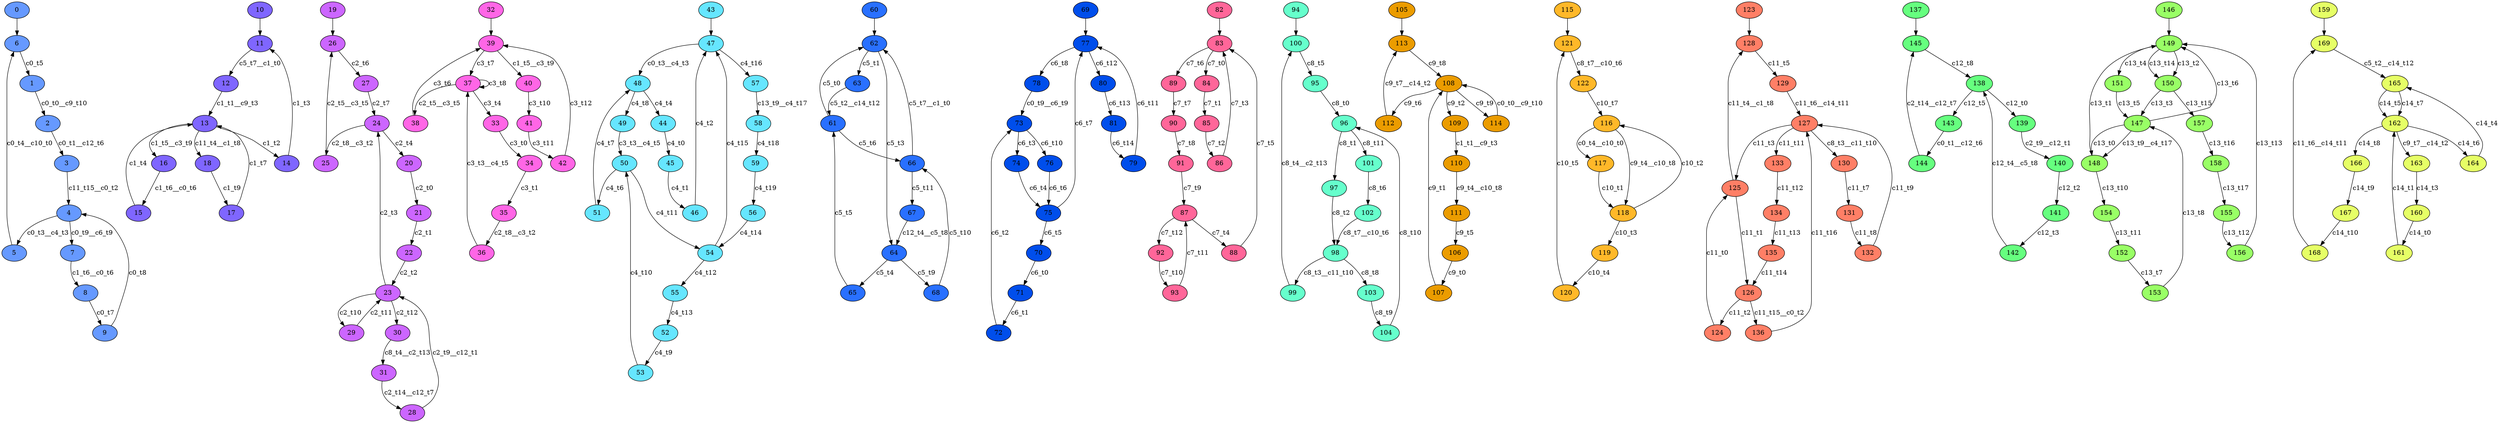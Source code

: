 digraph G {
  subgraph component0 {
0 [label="0" fillcolor="#6699FF" style=filled];
1 [label="1" fillcolor="#6699FF" style=filled];
2 [label="2" fillcolor="#6699FF" style=filled];
3 [label="3" fillcolor="#6699FF" style=filled];
4 [label="4" fillcolor="#6699FF" style=filled];
5 [label="5" fillcolor="#6699FF" style=filled];
6 [label="6" fillcolor="#6699FF" style=filled];
7 [label="7" fillcolor="#6699FF" style=filled];
8 [label="8" fillcolor="#6699FF" style=filled];
9 [label="9" fillcolor="#6699FF" style=filled];
6->1 [label="c0_t5" color=black ];
8->9 [label="c0_t7" color=black ];
9->4 [label="c0_t8" color=black ];
0->6 [label="" color=black ];
2->3 [label="c0_t1__c12_t6" color=black ];
3->4 [label="c11_t15__c0_t2" color=black ];
1->2 [label="c0_t0__c9_t10" color=black ];
4->7 [label="c0_t9__c6_t9" color=black ];
4->5 [label="c0_t3__c4_t3" color=black ];
5->6 [label="c0_t4__c10_t0" color=black ];
7->8 [label="c1_t6__c0_t6" color=black ];
  }
  subgraph component1 {
10 [label="10" fillcolor="#7F66FF" style=filled];
11 [label="11" fillcolor="#7F66FF" style=filled];
12 [label="12" fillcolor="#7F66FF" style=filled];
13 [label="13" fillcolor="#7F66FF" style=filled];
14 [label="14" fillcolor="#7F66FF" style=filled];
15 [label="15" fillcolor="#7F66FF" style=filled];
16 [label="16" fillcolor="#7F66FF" style=filled];
17 [label="17" fillcolor="#7F66FF" style=filled];
18 [label="18" fillcolor="#7F66FF" style=filled];
13->14 [label="c1_t2" color=black ];
14->11 [label="c1_t3" color=black ];
15->13 [label="c1_t4" color=black ];
17->13 [label="c1_t7" color=black ];
18->17 [label="c1_t9" color=black ];
10->11 [label="" color=black ];
13->18 [label="c11_t4__c1_t8" color=black ];
12->13 [label="c1_t1__c9_t3" color=black ];
13->16 [label="c1_t5__c3_t9" color=black ];
16->15 [label="c1_t6__c0_t6" color=black ];
11->12 [label="c5_t7__c1_t0" color=black ];
  }
  subgraph component2 {
19 [label="19" fillcolor="#CC66FF" style=filled];
20 [label="20" fillcolor="#CC66FF" style=filled];
21 [label="21" fillcolor="#CC66FF" style=filled];
22 [label="22" fillcolor="#CC66FF" style=filled];
23 [label="23" fillcolor="#CC66FF" style=filled];
24 [label="24" fillcolor="#CC66FF" style=filled];
25 [label="25" fillcolor="#CC66FF" style=filled];
26 [label="26" fillcolor="#CC66FF" style=filled];
27 [label="27" fillcolor="#CC66FF" style=filled];
28 [label="28" fillcolor="#CC66FF" style=filled];
29 [label="29" fillcolor="#CC66FF" style=filled];
30 [label="30" fillcolor="#CC66FF" style=filled];
31 [label="31" fillcolor="#CC66FF" style=filled];
20->21 [label="c2_t0" color=black ];
21->22 [label="c2_t1" color=black ];
22->23 [label="c2_t2" color=black ];
23->24 [label="c2_t3" color=black ];
24->20 [label="c2_t4" color=black ];
26->27 [label="c2_t6" color=black ];
27->24 [label="c2_t7" color=black ];
23->29 [label="c2_t10" color=black ];
29->23 [label="c2_t11" color=black ];
23->30 [label="c2_t12" color=black ];
19->26 [label="" color=black ];
24->25 [label="c2_t8__c3_t2" color=black ];
28->23 [label="c2_t9__c12_t1" color=black ];
31->28 [label="c2_t14__c12_t7" color=black ];
25->26 [label="c2_t5__c3_t5" color=black ];
30->31 [label="c8_t4__c2_t13" color=black ];
  }
  subgraph component3 {
32 [label="32" fillcolor="#FF66E6" style=filled];
33 [label="33" fillcolor="#FF66E6" style=filled];
34 [label="34" fillcolor="#FF66E6" style=filled];
35 [label="35" fillcolor="#FF66E6" style=filled];
36 [label="36" fillcolor="#FF66E6" style=filled];
37 [label="37" fillcolor="#FF66E6" style=filled];
38 [label="38" fillcolor="#FF66E6" style=filled];
39 [label="39" fillcolor="#FF66E6" style=filled];
40 [label="40" fillcolor="#FF66E6" style=filled];
41 [label="41" fillcolor="#FF66E6" style=filled];
42 [label="42" fillcolor="#FF66E6" style=filled];
33->34 [label="c3_t0" color=black ];
34->35 [label="c3_t1" color=black ];
37->33 [label="c3_t4" color=black ];
38->39 [label="c3_t6" color=black ];
39->37 [label="c3_t7" color=black ];
37->37 [label="c3_t8" color=black ];
40->41 [label="c3_t10" color=black ];
41->42 [label="c3_t11" color=black ];
42->39 [label="c3_t12" color=black ];
32->39 [label="" color=black ];
35->36 [label="c2_t8__c3_t2" color=black ];
36->37 [label="c3_t3__c4_t5" color=black ];
39->40 [label="c1_t5__c3_t9" color=black ];
37->38 [label="c2_t5__c3_t5" color=black ];
  }
  subgraph component4 {
43 [label="43" fillcolor="#66E6FF" style=filled];
44 [label="44" fillcolor="#66E6FF" style=filled];
45 [label="45" fillcolor="#66E6FF" style=filled];
46 [label="46" fillcolor="#66E6FF" style=filled];
47 [label="47" fillcolor="#66E6FF" style=filled];
48 [label="48" fillcolor="#66E6FF" style=filled];
49 [label="49" fillcolor="#66E6FF" style=filled];
50 [label="50" fillcolor="#66E6FF" style=filled];
51 [label="51" fillcolor="#66E6FF" style=filled];
52 [label="52" fillcolor="#66E6FF" style=filled];
53 [label="53" fillcolor="#66E6FF" style=filled];
54 [label="54" fillcolor="#66E6FF" style=filled];
55 [label="55" fillcolor="#66E6FF" style=filled];
56 [label="56" fillcolor="#66E6FF" style=filled];
57 [label="57" fillcolor="#66E6FF" style=filled];
58 [label="58" fillcolor="#66E6FF" style=filled];
59 [label="59" fillcolor="#66E6FF" style=filled];
44->45 [label="c4_t0" color=black ];
45->46 [label="c4_t1" color=black ];
46->47 [label="c4_t2" color=black ];
48->44 [label="c4_t4" color=black ];
50->51 [label="c4_t6" color=black ];
51->48 [label="c4_t7" color=black ];
48->49 [label="c4_t8" color=black ];
52->53 [label="c4_t9" color=black ];
53->50 [label="c4_t10" color=black ];
50->54 [label="c4_t11" color=black ];
54->55 [label="c4_t12" color=black ];
55->52 [label="c4_t13" color=black ];
56->54 [label="c4_t14" color=black ];
54->47 [label="c4_t15" color=black ];
47->57 [label="c4_t16" color=black ];
58->59 [label="c4_t18" color=black ];
59->56 [label="c4_t19" color=black ];
43->47 [label="" color=black ];
57->58 [label="c13_t9__c4_t17" color=black ];
49->50 [label="c3_t3__c4_t5" color=black ];
47->48 [label="c0_t3__c4_t3" color=black ];
  }
  subgraph component5 {
60 [label="60" fillcolor="#2970FF" style=filled];
61 [label="61" fillcolor="#2970FF" style=filled];
62 [label="62" fillcolor="#2970FF" style=filled];
63 [label="63" fillcolor="#2970FF" style=filled];
64 [label="64" fillcolor="#2970FF" style=filled];
65 [label="65" fillcolor="#2970FF" style=filled];
66 [label="66" fillcolor="#2970FF" style=filled];
67 [label="67" fillcolor="#2970FF" style=filled];
68 [label="68" fillcolor="#2970FF" style=filled];
61->62 [label="c5_t0" color=black ];
62->63 [label="c5_t1" color=black ];
62->64 [label="c5_t3" color=black ];
64->65 [label="c5_t4" color=black ];
65->61 [label="c5_t5" color=black ];
61->66 [label="c5_t6" color=black ];
64->68 [label="c5_t9" color=black ];
68->66 [label="c5_t10" color=black ];
66->67 [label="c5_t11" color=black ];
60->62 [label="" color=black ];
63->61 [label="c5_t2__c14_t12" color=black ];
67->64 [label="c12_t4__c5_t8" color=black ];
66->62 [label="c5_t7__c1_t0" color=black ];
  }
  subgraph component6 {
69 [label="69" fillcolor="#004EEB" style=filled];
70 [label="70" fillcolor="#004EEB" style=filled];
71 [label="71" fillcolor="#004EEB" style=filled];
72 [label="72" fillcolor="#004EEB" style=filled];
73 [label="73" fillcolor="#004EEB" style=filled];
74 [label="74" fillcolor="#004EEB" style=filled];
75 [label="75" fillcolor="#004EEB" style=filled];
76 [label="76" fillcolor="#004EEB" style=filled];
77 [label="77" fillcolor="#004EEB" style=filled];
78 [label="78" fillcolor="#004EEB" style=filled];
79 [label="79" fillcolor="#004EEB" style=filled];
80 [label="80" fillcolor="#004EEB" style=filled];
81 [label="81" fillcolor="#004EEB" style=filled];
70->71 [label="c6_t0" color=black ];
71->72 [label="c6_t1" color=black ];
72->73 [label="c6_t2" color=black ];
73->74 [label="c6_t3" color=black ];
74->75 [label="c6_t4" color=black ];
75->70 [label="c6_t5" color=black ];
76->75 [label="c6_t6" color=black ];
75->77 [label="c6_t7" color=black ];
77->78 [label="c6_t8" color=black ];
73->76 [label="c6_t10" color=black ];
79->77 [label="c6_t11" color=black ];
77->80 [label="c6_t12" color=black ];
80->81 [label="c6_t13" color=black ];
81->79 [label="c6_t14" color=black ];
69->77 [label="" color=black ];
78->73 [label="c0_t9__c6_t9" color=black ];
  }
  subgraph component7 {
82 [label="82" fillcolor="#FF6699" style=filled];
83 [label="83" fillcolor="#FF6699" style=filled];
84 [label="84" fillcolor="#FF6699" style=filled];
85 [label="85" fillcolor="#FF6699" style=filled];
86 [label="86" fillcolor="#FF6699" style=filled];
87 [label="87" fillcolor="#FF6699" style=filled];
88 [label="88" fillcolor="#FF6699" style=filled];
89 [label="89" fillcolor="#FF6699" style=filled];
90 [label="90" fillcolor="#FF6699" style=filled];
91 [label="91" fillcolor="#FF6699" style=filled];
92 [label="92" fillcolor="#FF6699" style=filled];
93 [label="93" fillcolor="#FF6699" style=filled];
83->84 [label="c7_t0" color=black ];
84->85 [label="c7_t1" color=black ];
85->86 [label="c7_t2" color=black ];
86->83 [label="c7_t3" color=black ];
87->88 [label="c7_t4" color=black ];
88->83 [label="c7_t5" color=black ];
83->89 [label="c7_t6" color=black ];
89->90 [label="c7_t7" color=black ];
90->91 [label="c7_t8" color=black ];
91->87 [label="c7_t9" color=black ];
92->93 [label="c7_t10" color=black ];
93->87 [label="c7_t11" color=black ];
87->92 [label="c7_t12" color=black ];
82->83 [label="" color=black ];
  }
  subgraph component8 {
94 [label="94" fillcolor="#66FFCC" style=filled];
95 [label="95" fillcolor="#66FFCC" style=filled];
96 [label="96" fillcolor="#66FFCC" style=filled];
97 [label="97" fillcolor="#66FFCC" style=filled];
98 [label="98" fillcolor="#66FFCC" style=filled];
99 [label="99" fillcolor="#66FFCC" style=filled];
100 [label="100" fillcolor="#66FFCC" style=filled];
101 [label="101" fillcolor="#66FFCC" style=filled];
102 [label="102" fillcolor="#66FFCC" style=filled];
103 [label="103" fillcolor="#66FFCC" style=filled];
104 [label="104" fillcolor="#66FFCC" style=filled];
95->96 [label="c8_t0" color=black ];
96->97 [label="c8_t1" color=black ];
97->98 [label="c8_t2" color=black ];
100->95 [label="c8_t5" color=black ];
101->102 [label="c8_t6" color=black ];
98->103 [label="c8_t8" color=black ];
103->104 [label="c8_t9" color=black ];
104->96 [label="c8_t10" color=black ];
96->101 [label="c8_t11" color=black ];
94->100 [label="" color=black ];
102->98 [label="c8_t7__c10_t6" color=black ];
98->99 [label="c8_t3__c11_t10" color=black ];
99->100 [label="c8_t4__c2_t13" color=black ];
  }
  subgraph component9 {
105 [label="105" fillcolor="#EB9C00" style=filled];
106 [label="106" fillcolor="#EB9C00" style=filled];
107 [label="107" fillcolor="#EB9C00" style=filled];
108 [label="108" fillcolor="#EB9C00" style=filled];
109 [label="109" fillcolor="#EB9C00" style=filled];
110 [label="110" fillcolor="#EB9C00" style=filled];
111 [label="111" fillcolor="#EB9C00" style=filled];
112 [label="112" fillcolor="#EB9C00" style=filled];
113 [label="113" fillcolor="#EB9C00" style=filled];
114 [label="114" fillcolor="#EB9C00" style=filled];
106->107 [label="c9_t0" color=black ];
107->108 [label="c9_t1" color=black ];
108->109 [label="c9_t2" color=black ];
111->106 [label="c9_t5" color=black ];
108->112 [label="c9_t6" color=black ];
113->108 [label="c9_t8" color=black ];
108->114 [label="c9_t9" color=black ];
105->113 [label="" color=black ];
114->108 [label="c0_t0__c9_t10" color=black ];
110->111 [label="c9_t4__c10_t8" color=black ];
109->110 [label="c1_t1__c9_t3" color=black ];
112->113 [label="c9_t7__c14_t2" color=black ];
  }
  subgraph component10 {
115 [label="115" fillcolor="#FFB829" style=filled];
116 [label="116" fillcolor="#FFB829" style=filled];
117 [label="117" fillcolor="#FFB829" style=filled];
118 [label="118" fillcolor="#FFB829" style=filled];
119 [label="119" fillcolor="#FFB829" style=filled];
120 [label="120" fillcolor="#FFB829" style=filled];
121 [label="121" fillcolor="#FFB829" style=filled];
122 [label="122" fillcolor="#FFB829" style=filled];
117->118 [label="c10_t1" color=black ];
118->116 [label="c10_t2" color=black ];
118->119 [label="c10_t3" color=black ];
119->120 [label="c10_t4" color=black ];
120->121 [label="c10_t5" color=black ];
122->116 [label="c10_t7" color=black ];
115->121 [label="" color=black ];
121->122 [label="c8_t7__c10_t6" color=black ];
116->118 [label="c9_t4__c10_t8" color=black ];
116->117 [label="c0_t4__c10_t0" color=black ];
  }
  subgraph component11 {
123 [label="123" fillcolor="#FF7F66" style=filled];
124 [label="124" fillcolor="#FF7F66" style=filled];
125 [label="125" fillcolor="#FF7F66" style=filled];
126 [label="126" fillcolor="#FF7F66" style=filled];
127 [label="127" fillcolor="#FF7F66" style=filled];
128 [label="128" fillcolor="#FF7F66" style=filled];
129 [label="129" fillcolor="#FF7F66" style=filled];
130 [label="130" fillcolor="#FF7F66" style=filled];
131 [label="131" fillcolor="#FF7F66" style=filled];
132 [label="132" fillcolor="#FF7F66" style=filled];
133 [label="133" fillcolor="#FF7F66" style=filled];
134 [label="134" fillcolor="#FF7F66" style=filled];
135 [label="135" fillcolor="#FF7F66" style=filled];
136 [label="136" fillcolor="#FF7F66" style=filled];
124->125 [label="c11_t0" color=black ];
125->126 [label="c11_t1" color=black ];
126->124 [label="c11_t2" color=black ];
127->125 [label="c11_t3" color=black ];
128->129 [label="c11_t5" color=black ];
130->131 [label="c11_t7" color=black ];
131->132 [label="c11_t8" color=black ];
132->127 [label="c11_t9" color=black ];
127->133 [label="c11_t11" color=black ];
133->134 [label="c11_t12" color=black ];
134->135 [label="c11_t13" color=black ];
135->126 [label="c11_t14" color=black ];
136->127 [label="c11_t16" color=black ];
123->128 [label="" color=black ];
126->136 [label="c11_t15__c0_t2" color=black ];
129->127 [label="c11_t6__c14_t11" color=black ];
125->128 [label="c11_t4__c1_t8" color=black ];
127->130 [label="c8_t3__c11_t10" color=black ];
  }
  subgraph component12 {
137 [label="137" fillcolor="#66FF7F" style=filled];
138 [label="138" fillcolor="#66FF7F" style=filled];
139 [label="139" fillcolor="#66FF7F" style=filled];
140 [label="140" fillcolor="#66FF7F" style=filled];
141 [label="141" fillcolor="#66FF7F" style=filled];
142 [label="142" fillcolor="#66FF7F" style=filled];
143 [label="143" fillcolor="#66FF7F" style=filled];
144 [label="144" fillcolor="#66FF7F" style=filled];
145 [label="145" fillcolor="#66FF7F" style=filled];
138->139 [label="c12_t0" color=black ];
140->141 [label="c12_t2" color=black ];
141->142 [label="c12_t3" color=black ];
138->143 [label="c12_t5" color=black ];
145->138 [label="c12_t8" color=black ];
137->145 [label="" color=black ];
143->144 [label="c0_t1__c12_t6" color=black ];
142->138 [label="c12_t4__c5_t8" color=black ];
139->140 [label="c2_t9__c12_t1" color=black ];
144->145 [label="c2_t14__c12_t7" color=black ];
  }
  subgraph component13 {
146 [label="146" fillcolor="#99FF66" style=filled];
147 [label="147" fillcolor="#99FF66" style=filled];
148 [label="148" fillcolor="#99FF66" style=filled];
149 [label="149" fillcolor="#99FF66" style=filled];
150 [label="150" fillcolor="#99FF66" style=filled];
151 [label="151" fillcolor="#99FF66" style=filled];
152 [label="152" fillcolor="#99FF66" style=filled];
153 [label="153" fillcolor="#99FF66" style=filled];
154 [label="154" fillcolor="#99FF66" style=filled];
155 [label="155" fillcolor="#99FF66" style=filled];
156 [label="156" fillcolor="#99FF66" style=filled];
157 [label="157" fillcolor="#99FF66" style=filled];
158 [label="158" fillcolor="#99FF66" style=filled];
147->148 [label="c13_t0" color=black ];
148->149 [label="c13_t1" color=black ];
149->150 [label="c13_t2" color=black ];
150->147 [label="c13_t3" color=black ];
149->151 [label="c13_t4" color=black ];
151->147 [label="c13_t5" color=black ];
147->149 [label="c13_t6" color=black ];
152->153 [label="c13_t7" color=black ];
153->147 [label="c13_t8" color=black ];
148->154 [label="c13_t10" color=black ];
154->152 [label="c13_t11" color=black ];
155->156 [label="c13_t12" color=black ];
156->149 [label="c13_t13" color=black ];
149->150 [label="c13_t14" color=black ];
150->157 [label="c13_t15" color=black ];
157->158 [label="c13_t16" color=black ];
158->155 [label="c13_t17" color=black ];
146->149 [label="" color=black ];
147->148 [label="c13_t9__c4_t17" color=black ];
  }
  subgraph component14 {
159 [label="159" fillcolor="#E6FF66" style=filled];
160 [label="160" fillcolor="#E6FF66" style=filled];
161 [label="161" fillcolor="#E6FF66" style=filled];
162 [label="162" fillcolor="#E6FF66" style=filled];
163 [label="163" fillcolor="#E6FF66" style=filled];
164 [label="164" fillcolor="#E6FF66" style=filled];
165 [label="165" fillcolor="#E6FF66" style=filled];
166 [label="166" fillcolor="#E6FF66" style=filled];
167 [label="167" fillcolor="#E6FF66" style=filled];
168 [label="168" fillcolor="#E6FF66" style=filled];
169 [label="169" fillcolor="#E6FF66" style=filled];
160->161 [label="c14_t0" color=black ];
161->162 [label="c14_t1" color=black ];
163->160 [label="c14_t3" color=black ];
164->165 [label="c14_t4" color=black ];
165->162 [label="c14_t5" color=black ];
162->164 [label="c14_t6" color=black ];
165->162 [label="c14_t7" color=black ];
162->166 [label="c14_t8" color=black ];
166->167 [label="c14_t9" color=black ];
167->168 [label="c14_t10" color=black ];
159->169 [label="" color=black ];
169->165 [label="c5_t2__c14_t12" color=black ];
168->169 [label="c11_t6__c14_t11" color=black ];
162->163 [label="c9_t7__c14_t2" color=black ];
  }
}
